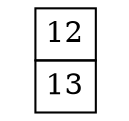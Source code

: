 digraph dstack {
	abc [shape=none, margin=0, label=<
		<table border="0" cellborder="1" cellspacing="0" cellpadding="4">
			<tr><td>12</td></tr>
			<tr><td>13</td></tr>
		</table>
	>];
}
